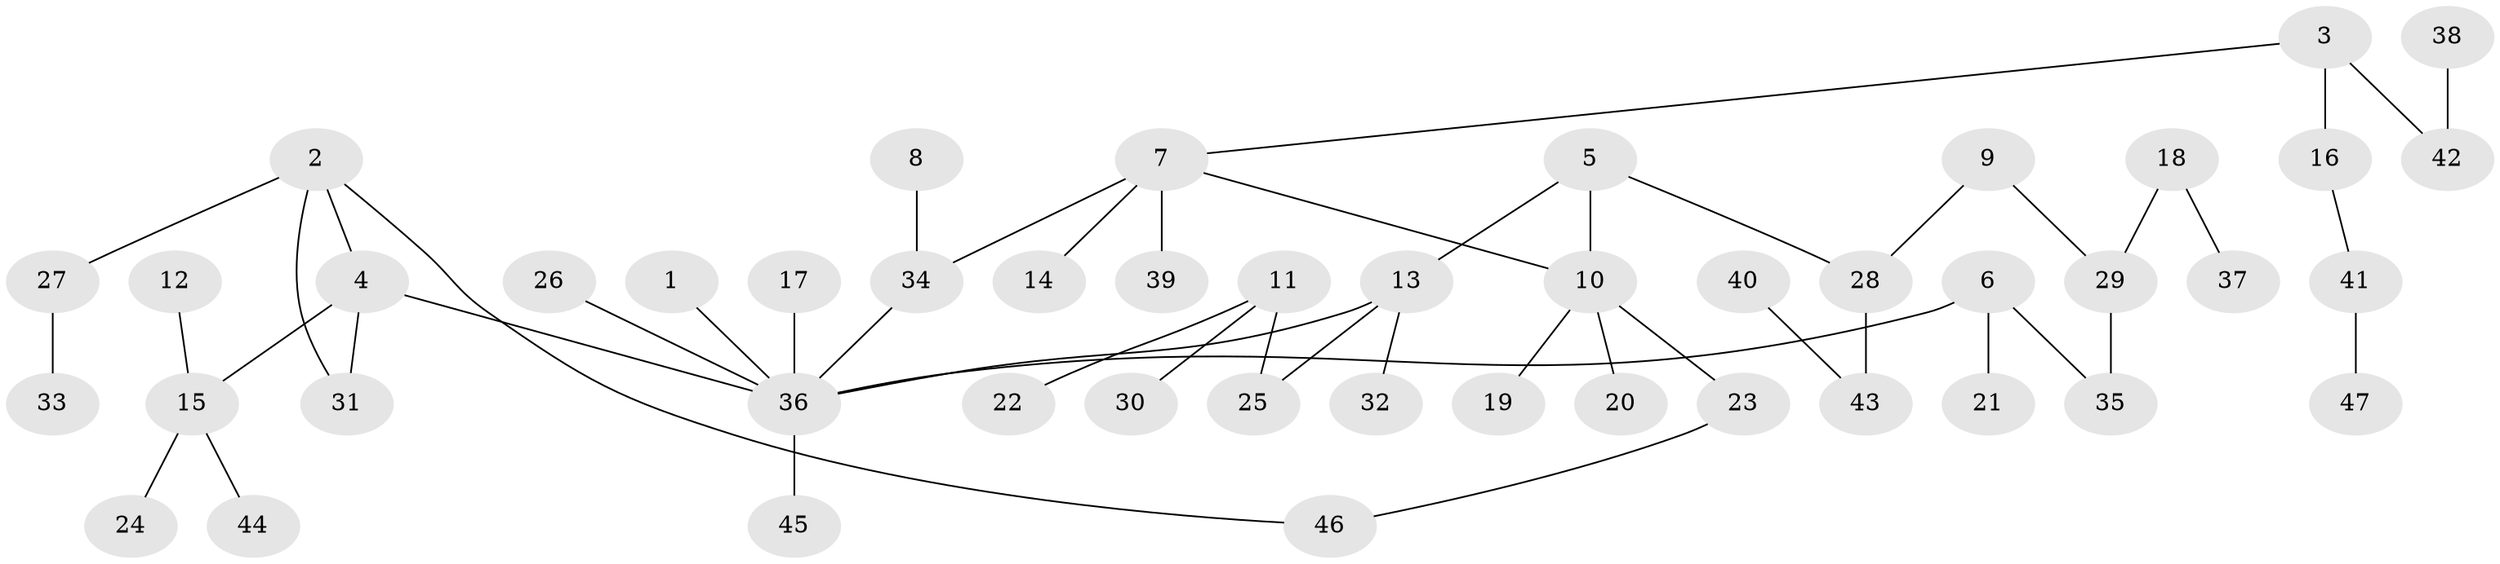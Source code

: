 // original degree distribution, {10: 0.010638297872340425, 1: 0.40425531914893614, 5: 0.0425531914893617, 3: 0.14893617021276595, 4: 0.06382978723404255, 2: 0.32978723404255317}
// Generated by graph-tools (version 1.1) at 2025/01/03/09/25 03:01:09]
// undirected, 47 vertices, 50 edges
graph export_dot {
graph [start="1"]
  node [color=gray90,style=filled];
  1;
  2;
  3;
  4;
  5;
  6;
  7;
  8;
  9;
  10;
  11;
  12;
  13;
  14;
  15;
  16;
  17;
  18;
  19;
  20;
  21;
  22;
  23;
  24;
  25;
  26;
  27;
  28;
  29;
  30;
  31;
  32;
  33;
  34;
  35;
  36;
  37;
  38;
  39;
  40;
  41;
  42;
  43;
  44;
  45;
  46;
  47;
  1 -- 36 [weight=1.0];
  2 -- 4 [weight=1.0];
  2 -- 27 [weight=1.0];
  2 -- 31 [weight=1.0];
  2 -- 46 [weight=1.0];
  3 -- 7 [weight=1.0];
  3 -- 16 [weight=1.0];
  3 -- 42 [weight=2.0];
  4 -- 15 [weight=1.0];
  4 -- 31 [weight=1.0];
  4 -- 36 [weight=1.0];
  5 -- 10 [weight=1.0];
  5 -- 13 [weight=1.0];
  5 -- 28 [weight=1.0];
  6 -- 21 [weight=1.0];
  6 -- 35 [weight=1.0];
  6 -- 36 [weight=1.0];
  7 -- 10 [weight=1.0];
  7 -- 14 [weight=1.0];
  7 -- 34 [weight=1.0];
  7 -- 39 [weight=1.0];
  8 -- 34 [weight=1.0];
  9 -- 28 [weight=1.0];
  9 -- 29 [weight=1.0];
  10 -- 19 [weight=1.0];
  10 -- 20 [weight=1.0];
  10 -- 23 [weight=1.0];
  11 -- 22 [weight=1.0];
  11 -- 25 [weight=1.0];
  11 -- 30 [weight=1.0];
  12 -- 15 [weight=1.0];
  13 -- 25 [weight=1.0];
  13 -- 32 [weight=1.0];
  13 -- 36 [weight=1.0];
  15 -- 24 [weight=1.0];
  15 -- 44 [weight=1.0];
  16 -- 41 [weight=1.0];
  17 -- 36 [weight=1.0];
  18 -- 29 [weight=1.0];
  18 -- 37 [weight=1.0];
  23 -- 46 [weight=1.0];
  26 -- 36 [weight=1.0];
  27 -- 33 [weight=1.0];
  28 -- 43 [weight=1.0];
  29 -- 35 [weight=1.0];
  34 -- 36 [weight=1.0];
  36 -- 45 [weight=1.0];
  38 -- 42 [weight=1.0];
  40 -- 43 [weight=1.0];
  41 -- 47 [weight=1.0];
}
